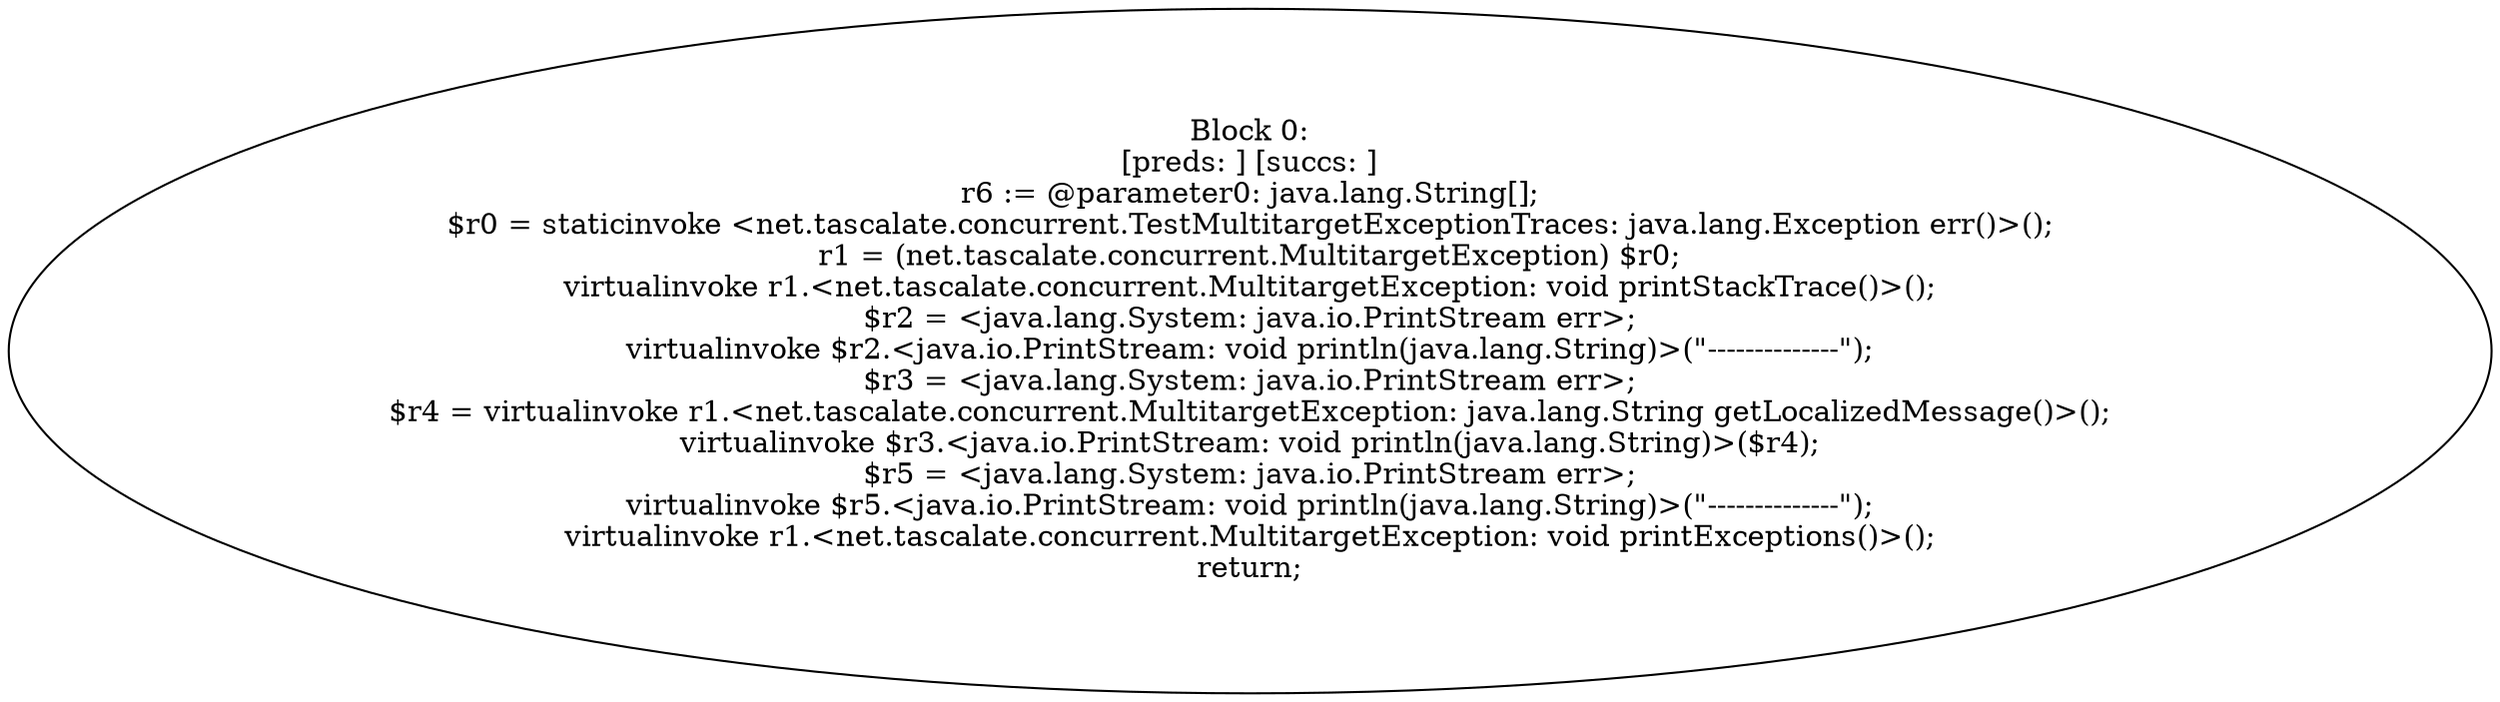 digraph "unitGraph" {
    "Block 0:
[preds: ] [succs: ]
r6 := @parameter0: java.lang.String[];
$r0 = staticinvoke <net.tascalate.concurrent.TestMultitargetExceptionTraces: java.lang.Exception err()>();
r1 = (net.tascalate.concurrent.MultitargetException) $r0;
virtualinvoke r1.<net.tascalate.concurrent.MultitargetException: void printStackTrace()>();
$r2 = <java.lang.System: java.io.PrintStream err>;
virtualinvoke $r2.<java.io.PrintStream: void println(java.lang.String)>(\"--------------\");
$r3 = <java.lang.System: java.io.PrintStream err>;
$r4 = virtualinvoke r1.<net.tascalate.concurrent.MultitargetException: java.lang.String getLocalizedMessage()>();
virtualinvoke $r3.<java.io.PrintStream: void println(java.lang.String)>($r4);
$r5 = <java.lang.System: java.io.PrintStream err>;
virtualinvoke $r5.<java.io.PrintStream: void println(java.lang.String)>(\"--------------\");
virtualinvoke r1.<net.tascalate.concurrent.MultitargetException: void printExceptions()>();
return;
"
}
